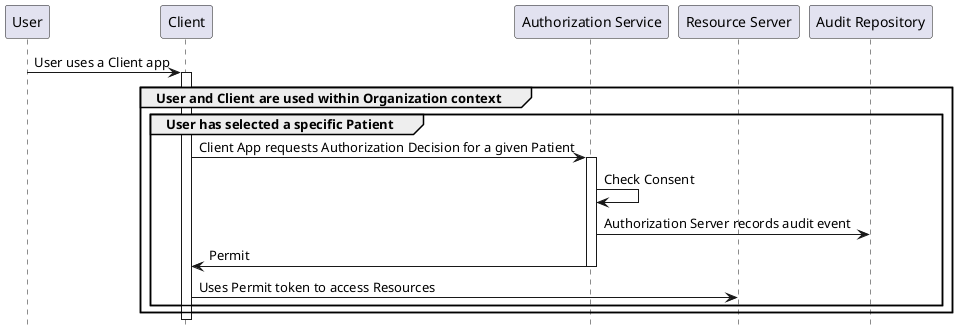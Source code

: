 @startuml
skinparam svgDimensionStyle false
hide footbox
participant "User" as User
participant "Client" as Client
participant "Authorization Service" as AuthZ
participant "Resource Server" as Resource
participant "Audit Repository" as AuditRepository

User -> Client: User uses a Client app
activate Client
group User and Client are used within Organization context
group User has selected a specific Patient
Client -> AuthZ: Client App requests Authorization Decision for a given Patient
activate AuthZ
AuthZ -> AuthZ: Check Consent
AuthZ -> AuditRepository : Authorization Server records audit event
AuthZ -> Client: Permit
deactivate AuthZ
Client -> Resource: Uses Permit token to access Resources
end
end
deactivate Client
@enduml
